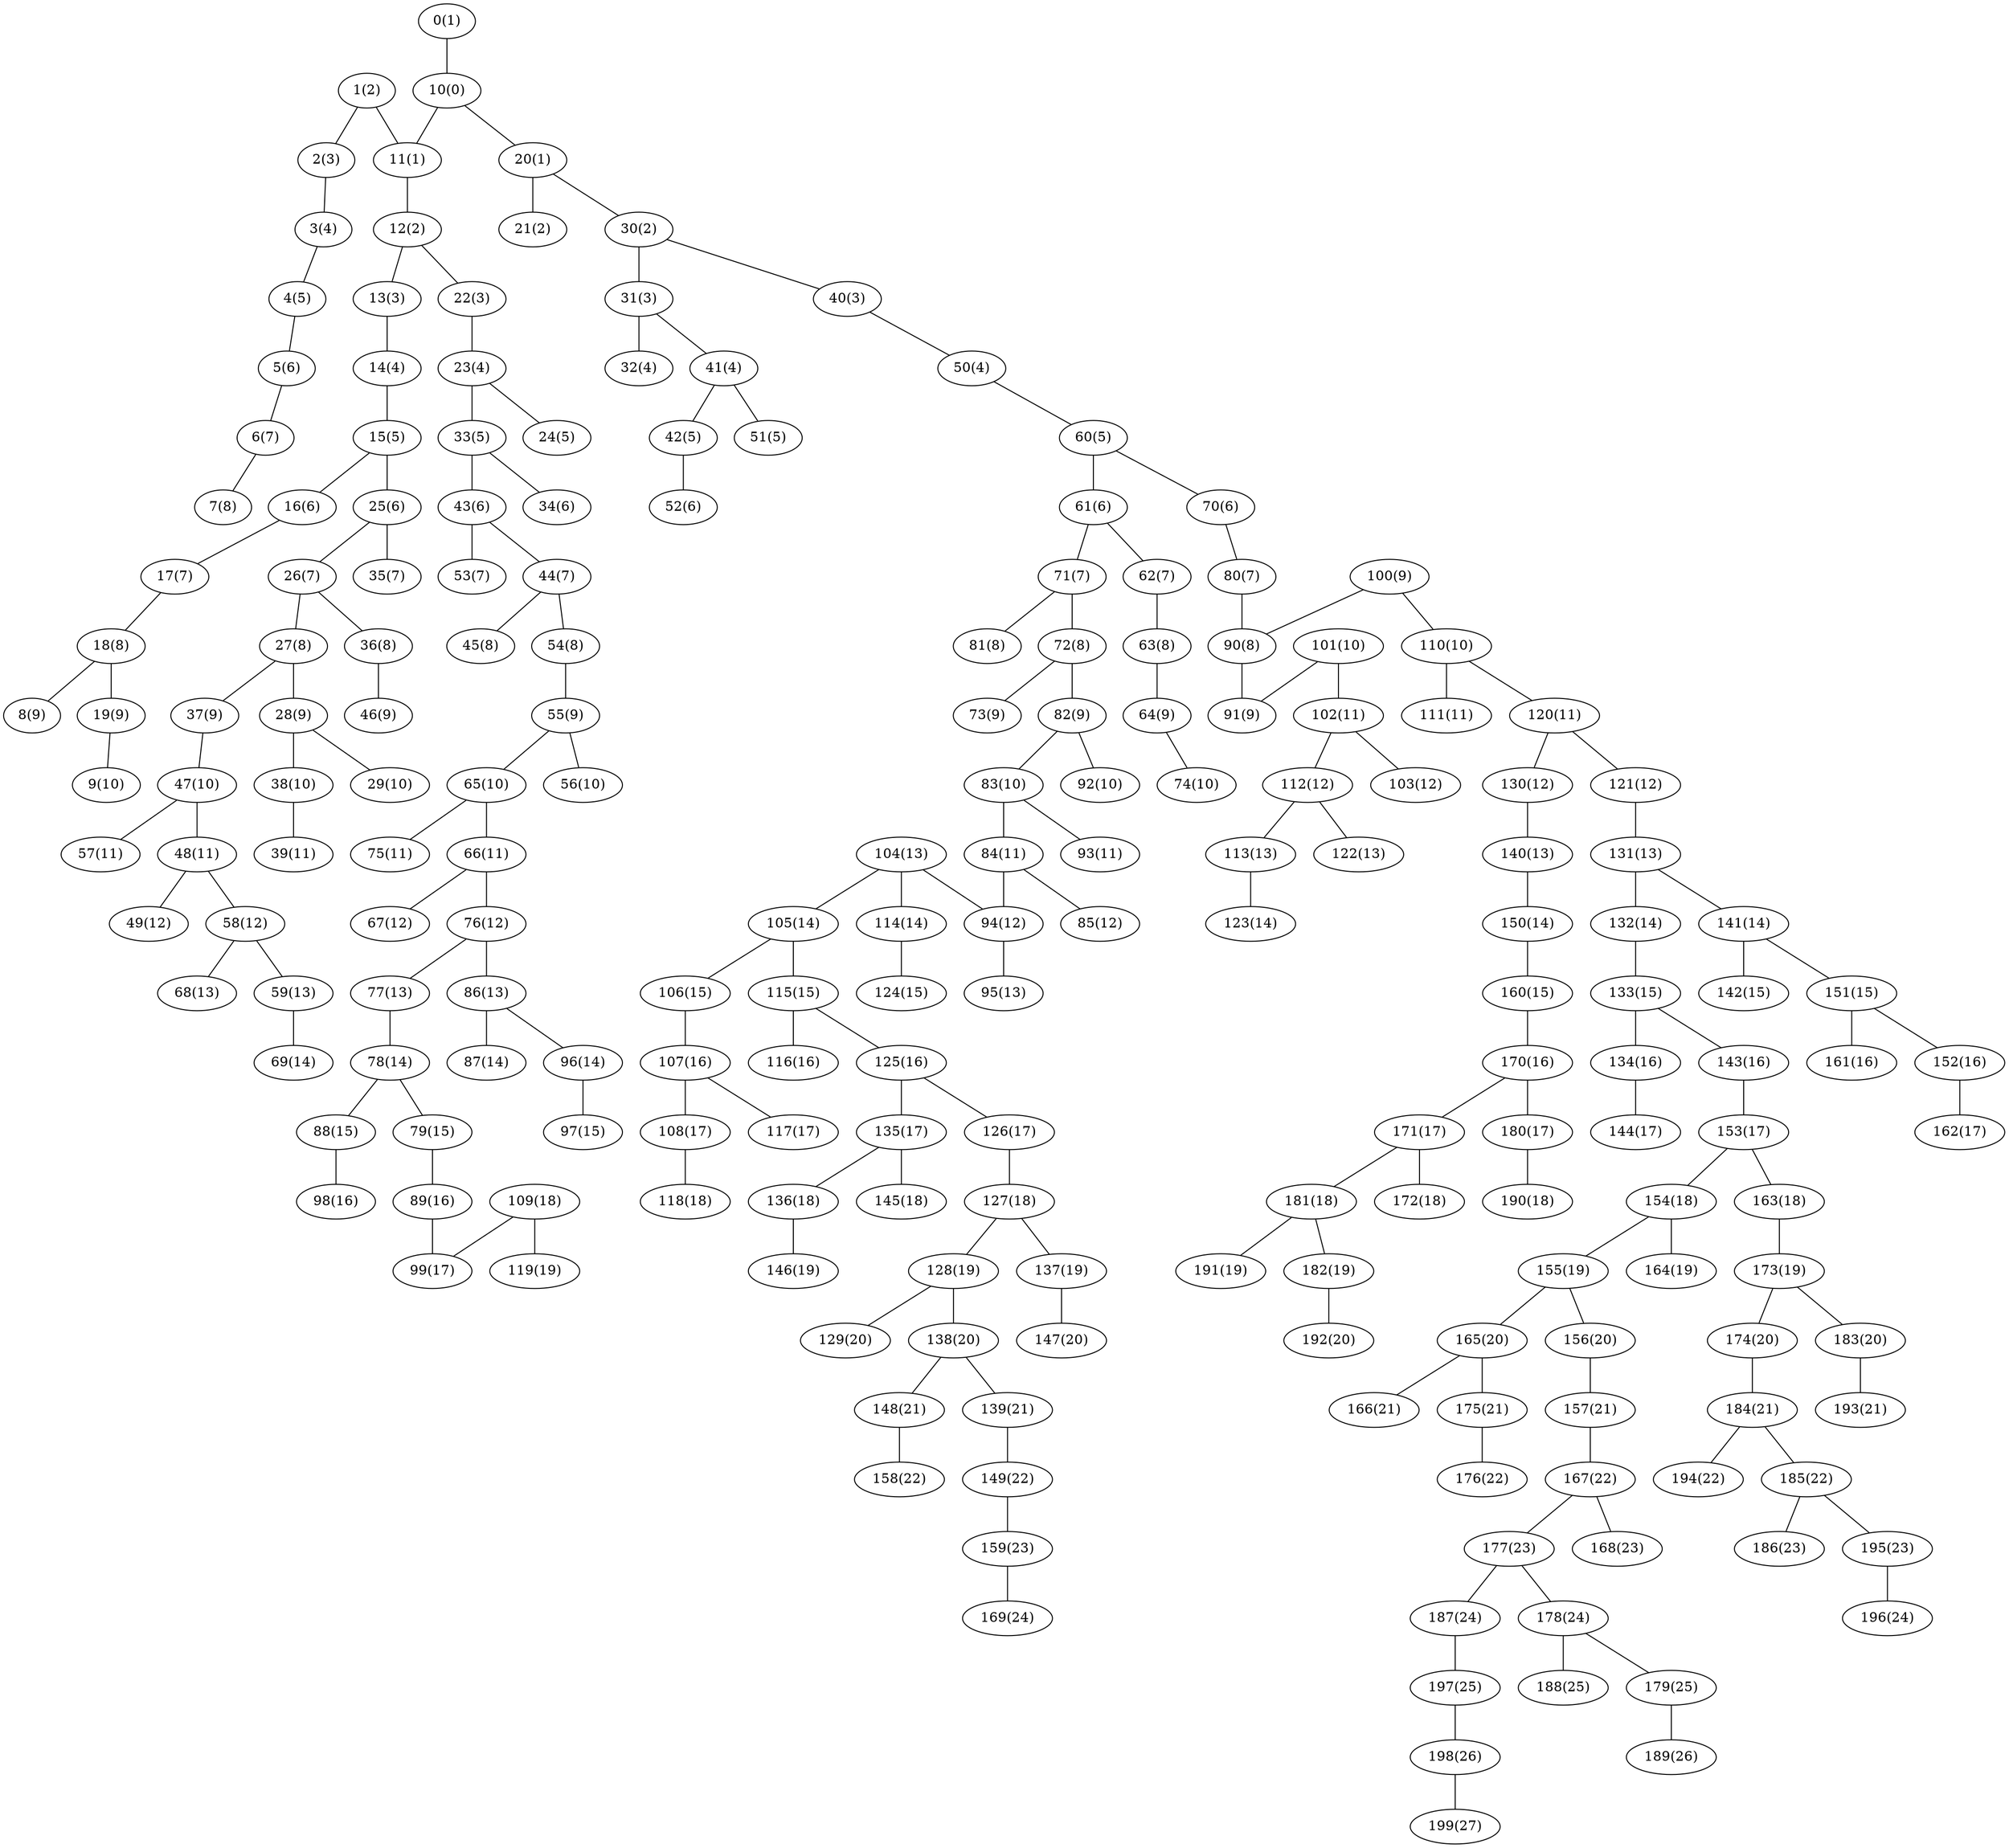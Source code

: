graph {
  "7" [label="7(8)"];
  "17" [label="17(7)"];
  "67" [label="67(12)"];
  "68" [label="68(13)"];
  "77" [label="77(13)"];
  "99" [label="99(17)"];
  "109" [label="109(18)"];
  "8" [label="8(9)"];
  "9" [label="9(10)"];
  "159" [label="159(23)"];
  "169" [label="169(24)"];
  "40" [label="40(3)"];
  "41" [label="41(4)"];
  "18" [label="18(8)"];
  "50" [label="50(4)"];
  "100" [label="100(9)"];
  "101" [label="101(10)"];
  "132" [label="132(14)"];
  "133" [label="133(15)"];
  "110" [label="110(10)"];
  "142" [label="142(15)"];
  "192" [label="192(20)"];
  "193" [label="193(21)"];
  "42" [label="42(5)"];
  "73" [label="73(9)"];
  "74" [label="74(10)"];
  "51" [label="51(5)"];
  "83" [label="83(10)"];
  "134" [label="134(16)"];
  "143" [label="143(16)"];
  "14" [label="14(4)"];
  "15" [label="15(5)"];
  "165" [label="165(20)"];
  "175" [label="175(21)"];
  "24" [label="24(5)"];
  "75" [label="75(11)"];
  "106" [label="106(15)"];
  "107" [label="107(16)"];
  "84" [label="84(11)"];
  "116" [label="116(16)"];
  "166" [label="166(21)"];
  "167" [label="167(22)"];
  "16" [label="16(6)"];
  "176" [label="176(22)"];
  "47" [label="47(10)"];
  "48" [label="48(11)"];
  "25" [label="25(6)"];
  "57" [label="57(11)"];
  "108" [label="108(17)"];
  "117" [label="117(17)"];
  "139" [label="139(21)"];
  "149" [label="149(22)"];
  "49" [label="49(12)"];
  "80" [label="80(7)"];
  "81" [label="81(8)"];
  "58" [label="58(12)"];
  "90" [label="90(8)"];
  "140" [label="140(13)"];
  "141" [label="141(14)"];
  "150" [label="150(14)"];
  "172" [label="172(18)"];
  "182" [label="182(19)"];
  "82" [label="82(9)"];
  "91" [label="91(9)"];
  "173" [label="173(19)"];
  "174" [label="174(20)"];
  "22" [label="22(3)"];
  "23" [label="23(4)"];
  "183" [label="183(20)"];
  "32" [label="32(4)"];
  "114" [label="114(14)"];
  "115" [label="115(15)"];
  "124" [label="124(15)"];
  "55" [label="55(9)"];
  "56" [label="56(10)"];
  "65" [label="65(10)"];
  "147" [label="147(20)"];
  "148" [label="148(21)"];
  "157" [label="157(21)"];
  "181" [label="181(18)"];
  "21" [label="21(2)"];
  "31" [label="31(3)"];
  "113" [label="113(13)"];
  "123" [label="123(14)"];
  "54" [label="54(8)"];
  "64" [label="64(9)"];
  "146" [label="146(19)"];
  "156" [label="156(20)"];
  "87" [label="87(14)"];
  "88" [label="88(15)"];
  "97" [label="97(15)"];
  "28" [label="28(9)"];
  "29" [label="29(10)"];
  "179" [label="179(25)"];
  "189" [label="189(26)"];
  "38" [label="38(10)"];
  "89" [label="89(16)"];
  "120" [label="120(11)"];
  "121" [label="121(12)"];
  "98" [label="98(16)"];
  "130" [label="130(12)"];
  "180" [label="180(17)"];
  "190" [label="190(18)"];
  "61" [label="61(6)"];
  "62" [label="62(7)"];
  "71" [label="71(7)"];
  "122" [label="122(13)"];
  "153" [label="153(17)"];
  "154" [label="154(18)"];
  "131" [label="131(13)"];
  "2" [label="2(3)"];
  "3" [label="3(4)"];
  "163" [label="163(18)"];
  "12" [label="12(2)"];
  "63" [label="63(8)"];
  "94" [label="94(12)"];
  "95" [label="95(13)"];
  "104" [label="104(13)"];
  "155" [label="155(19)"];
  "4" [label="4(5)"];
  "164" [label="164(19)"];
  "35" [label="35(7)"];
  "36" [label="36(8)"];
  "45" [label="45(8)"];
  "96" [label="96(14)"];
  "127" [label="127(18)"];
  "128" [label="128(19)"];
  "105" [label="105(14)"];
  "137" [label="137(19)"];
  "187" [label="187(24)"];
  "188" [label="188(25)"];
  "37" [label="37(9)"];
  "197" [label="197(25)"];
  "69" [label="69(14)"];
  "78" [label="78(14)"];
  "129" [label="129(20)"];
  "160" [label="160(15)"];
  "161" [label="161(16)"];
  "138" [label="138(20)"];
  "170" [label="170(16)"];
  "102" [label="102(11)"];
  "79" [label="79(15)"];
  "111" [label="111(11)"];
  "162" [label="162(17)"];
  "10" [label="10(0)"];
  "11" [label="11(1)"];
  "171" [label="171(17)"];
  "103" [label="103(12)"];
  "112" [label="112(12)"];
  "194" [label="194(22)"];
  "195" [label="195(23)"];
  "43" [label="43(6)"];
  "44" [label="44(7)"];
  "53" [label="53(7)"];
  "135" [label="135(17)"];
  "136" [label="136(18)"];
  "145" [label="145(18)"];
  "76" [label="76(12)"];
  "86" [label="86(13)"];
  "186" [label="186(23)"];
  "196" [label="196(24)"];
  "168" [label="168(23)"];
  "178" [label="178(24)"];
  "19" [label="19(9)"];
  "52" [label="52(6)"];
  "144" [label="144(17)"];
  "85" [label="85(12)"];
  "26" [label="26(7)"];
  "118" [label="118(18)"];
  "59" [label="59(13)"];
  "92" [label="92(10)"];
  "33" [label="33(5)"];
  "125" [label="125(16)"];
  "185" [label="185(22)"];
  "66" [label="66(11)"];
  "177" [label="177(23)"];
  "30" [label="30(2)"];
  "151" [label="151(15)"];
  "184" [label="184(21)"];
  "5" [label="5(6)"];
  "6" [label="6(7)"];
  "199" [label="199(27)"];
  "158" [label="158(22)"];
  "191" [label="191(19)"];
  "70" [label="70(6)"];
  "39" [label="39(11)"];
  "72" [label="72(8)"];
  "13" [label="13(3)"];
  "46" [label="46(9)"];
  "198" [label="198(26)"];
  "20" [label="20(1)"];
  "119" [label="119(19)"];
  "152" [label="152(16)"];
  "27" [label="27(8)"];
  "60" [label="60(5)"];
  "93" [label="93(11)"];
  "34" [label="34(6)"];
  "126" [label="126(17)"];
  "1" [label="1(2)"];
  "0" [label="0(1)"];
  "6" -- "7" [weight=1];
  "16" -- "17" [weight=1];
  "66" -- "67" [weight=1];
  "58" -- "68" [weight=1];
  "76" -- "77" [weight=1];
  "89" -- "99" [weight=1];
  "109" -- "99" [weight=1];
  "18" -- "8" [weight=1];
  "19" -- "9" [weight=1];
  "149" -- "159" [weight=1];
  "159" -- "169" [weight=1];
  "30" -- "40" [weight=1];
  "31" -- "41" [weight=1];
  "17" -- "18" [weight=1];
  "40" -- "50" [weight=1];
  "100" -- "90" [weight=1];
  "101" -- "91" [weight=1];
  "131" -- "132" [weight=1];
  "132" -- "133" [weight=1];
  "100" -- "110" [weight=1];
  "141" -- "142" [weight=1];
  "182" -- "192" [weight=1];
  "183" -- "193" [weight=1];
  "41" -- "42" [weight=1];
  "72" -- "73" [weight=1];
  "64" -- "74" [weight=1];
  "41" -- "51" [weight=1];
  "82" -- "83" [weight=1];
  "133" -- "134" [weight=1];
  "133" -- "143" [weight=1];
  "13" -- "14" [weight=1];
  "14" -- "15" [weight=1];
  "155" -- "165" [weight=1];
  "165" -- "175" [weight=1];
  "23" -- "24" [weight=1];
  "65" -- "75" [weight=1];
  "105" -- "106" [weight=1];
  "106" -- "107" [weight=1];
  "83" -- "84" [weight=1];
  "115" -- "116" [weight=1];
  "165" -- "166" [weight=1];
  "157" -- "167" [weight=1];
  "15" -- "16" [weight=1];
  "175" -- "176" [weight=1];
  "37" -- "47" [weight=1];
  "47" -- "48" [weight=1];
  "15" -- "25" [weight=1];
  "47" -- "57" [weight=1];
  "107" -- "108" [weight=1];
  "107" -- "117" [weight=1];
  "138" -- "139" [weight=1];
  "139" -- "149" [weight=1];
  "48" -- "49" [weight=1];
  "70" -- "80" [weight=1];
  "71" -- "81" [weight=1];
  "48" -- "58" [weight=1];
  "80" -- "90" [weight=1];
  "130" -- "140" [weight=1];
  "131" -- "141" [weight=1];
  "140" -- "150" [weight=1];
  "171" -- "172" [weight=1];
  "181" -- "182" [weight=1];
  "72" -- "82" [weight=1];
  "90" -- "91" [weight=1];
  "163" -- "173" [weight=1];
  "173" -- "174" [weight=1];
  "12" -- "22" [weight=1];
  "22" -- "23" [weight=1];
  "173" -- "183" [weight=1];
  "31" -- "32" [weight=1];
  "104" -- "114" [weight=1];
  "105" -- "115" [weight=1];
  "114" -- "124" [weight=1];
  "54" -- "55" [weight=1];
  "55" -- "56" [weight=1];
  "55" -- "65" [weight=1];
  "137" -- "147" [weight=1];
  "138" -- "148" [weight=1];
  "156" -- "157" [weight=1];
  "171" -- "181" [weight=1];
  "20" -- "21" [weight=1];
  "30" -- "31" [weight=1];
  "112" -- "113" [weight=1];
  "113" -- "123" [weight=1];
  "44" -- "54" [weight=1];
  "63" -- "64" [weight=1];
  "136" -- "146" [weight=1];
  "155" -- "156" [weight=1];
  "86" -- "87" [weight=1];
  "78" -- "88" [weight=1];
  "96" -- "97" [weight=1];
  "27" -- "28" [weight=1];
  "28" -- "29" [weight=1];
  "178" -- "179" [weight=1];
  "179" -- "189" [weight=1];
  "28" -- "38" [weight=1];
  "79" -- "89" [weight=1];
  "110" -- "120" [weight=1];
  "120" -- "121" [weight=1];
  "88" -- "98" [weight=1];
  "120" -- "130" [weight=1];
  "170" -- "180" [weight=1];
  "180" -- "190" [weight=1];
  "60" -- "61" [weight=1];
  "61" -- "62" [weight=1];
  "61" -- "71" [weight=1];
  "112" -- "122" [weight=1];
  "143" -- "153" [weight=1];
  "153" -- "154" [weight=1];
  "121" -- "131" [weight=1];
  "1" -- "2" [weight=1];
  "2" -- "3" [weight=1];
  "153" -- "163" [weight=1];
  "11" -- "12" [weight=1];
  "62" -- "63" [weight=1];
  "84" -- "94" [weight=1];
  "94" -- "95" [weight=1];
  "104" -- "94" [weight=1];
  "154" -- "155" [weight=1];
  "3" -- "4" [weight=1];
  "154" -- "164" [weight=1];
  "25" -- "35" [weight=1];
  "26" -- "36" [weight=1];
  "44" -- "45" [weight=1];
  "86" -- "96" [weight=1];
  "126" -- "127" [weight=1];
  "127" -- "128" [weight=1];
  "104" -- "105" [weight=1];
  "127" -- "137" [weight=1];
  "177" -- "187" [weight=1];
  "178" -- "188" [weight=1];
  "27" -- "37" [weight=1];
  "187" -- "197" [weight=1];
  "59" -- "69" [weight=1];
  "77" -- "78" [weight=1];
  "128" -- "129" [weight=1];
  "150" -- "160" [weight=1];
  "151" -- "161" [weight=1];
  "128" -- "138" [weight=1];
  "160" -- "170" [weight=1];
  "101" -- "102" [weight=1];
  "78" -- "79" [weight=1];
  "110" -- "111" [weight=1];
  "152" -- "162" [weight=1];
  "10" -- "11" [weight=1];
  "170" -- "171" [weight=1];
  "102" -- "103" [weight=1];
  "102" -- "112" [weight=1];
  "184" -- "194" [weight=1];
  "185" -- "195" [weight=1];
  "33" -- "43" [weight=1];
  "43" -- "44" [weight=1];
  "43" -- "53" [weight=1];
  "125" -- "135" [weight=1];
  "135" -- "136" [weight=1];
  "135" -- "145" [weight=1];
  "66" -- "76" [weight=1];
  "76" -- "86" [weight=1];
  "185" -- "186" [weight=1];
  "195" -- "196" [weight=1];
  "167" -- "168" [weight=1];
  "177" -- "178" [weight=1];
  "18" -- "19" [weight=1];
  "42" -- "52" [weight=1];
  "134" -- "144" [weight=1];
  "84" -- "85" [weight=1];
  "25" -- "26" [weight=1];
  "108" -- "118" [weight=1];
  "58" -- "59" [weight=1];
  "82" -- "92" [weight=1];
  "23" -- "33" [weight=1];
  "115" -- "125" [weight=1];
  "184" -- "185" [weight=1];
  "65" -- "66" [weight=1];
  "167" -- "177" [weight=1];
  "20" -- "30" [weight=1];
  "141" -- "151" [weight=1];
  "174" -- "184" [weight=1];
  "4" -- "5" [weight=1];
  "5" -- "6" [weight=1];
  "198" -- "199" [weight=1];
  "148" -- "158" [weight=1];
  "181" -- "191" [weight=1];
  "60" -- "70" [weight=1];
  "38" -- "39" [weight=1];
  "71" -- "72" [weight=1];
  "12" -- "13" [weight=1];
  "36" -- "46" [weight=1];
  "197" -- "198" [weight=1];
  "10" -- "20" [weight=1];
  "109" -- "119" [weight=1];
  "151" -- "152" [weight=1];
  "26" -- "27" [weight=1];
  "50" -- "60" [weight=1];
  "83" -- "93" [weight=1];
  "33" -- "34" [weight=1];
  "125" -- "126" [weight=1];
  "1" -- "11" [weight=1];
  "0" -- "10" [weight=1];
}
